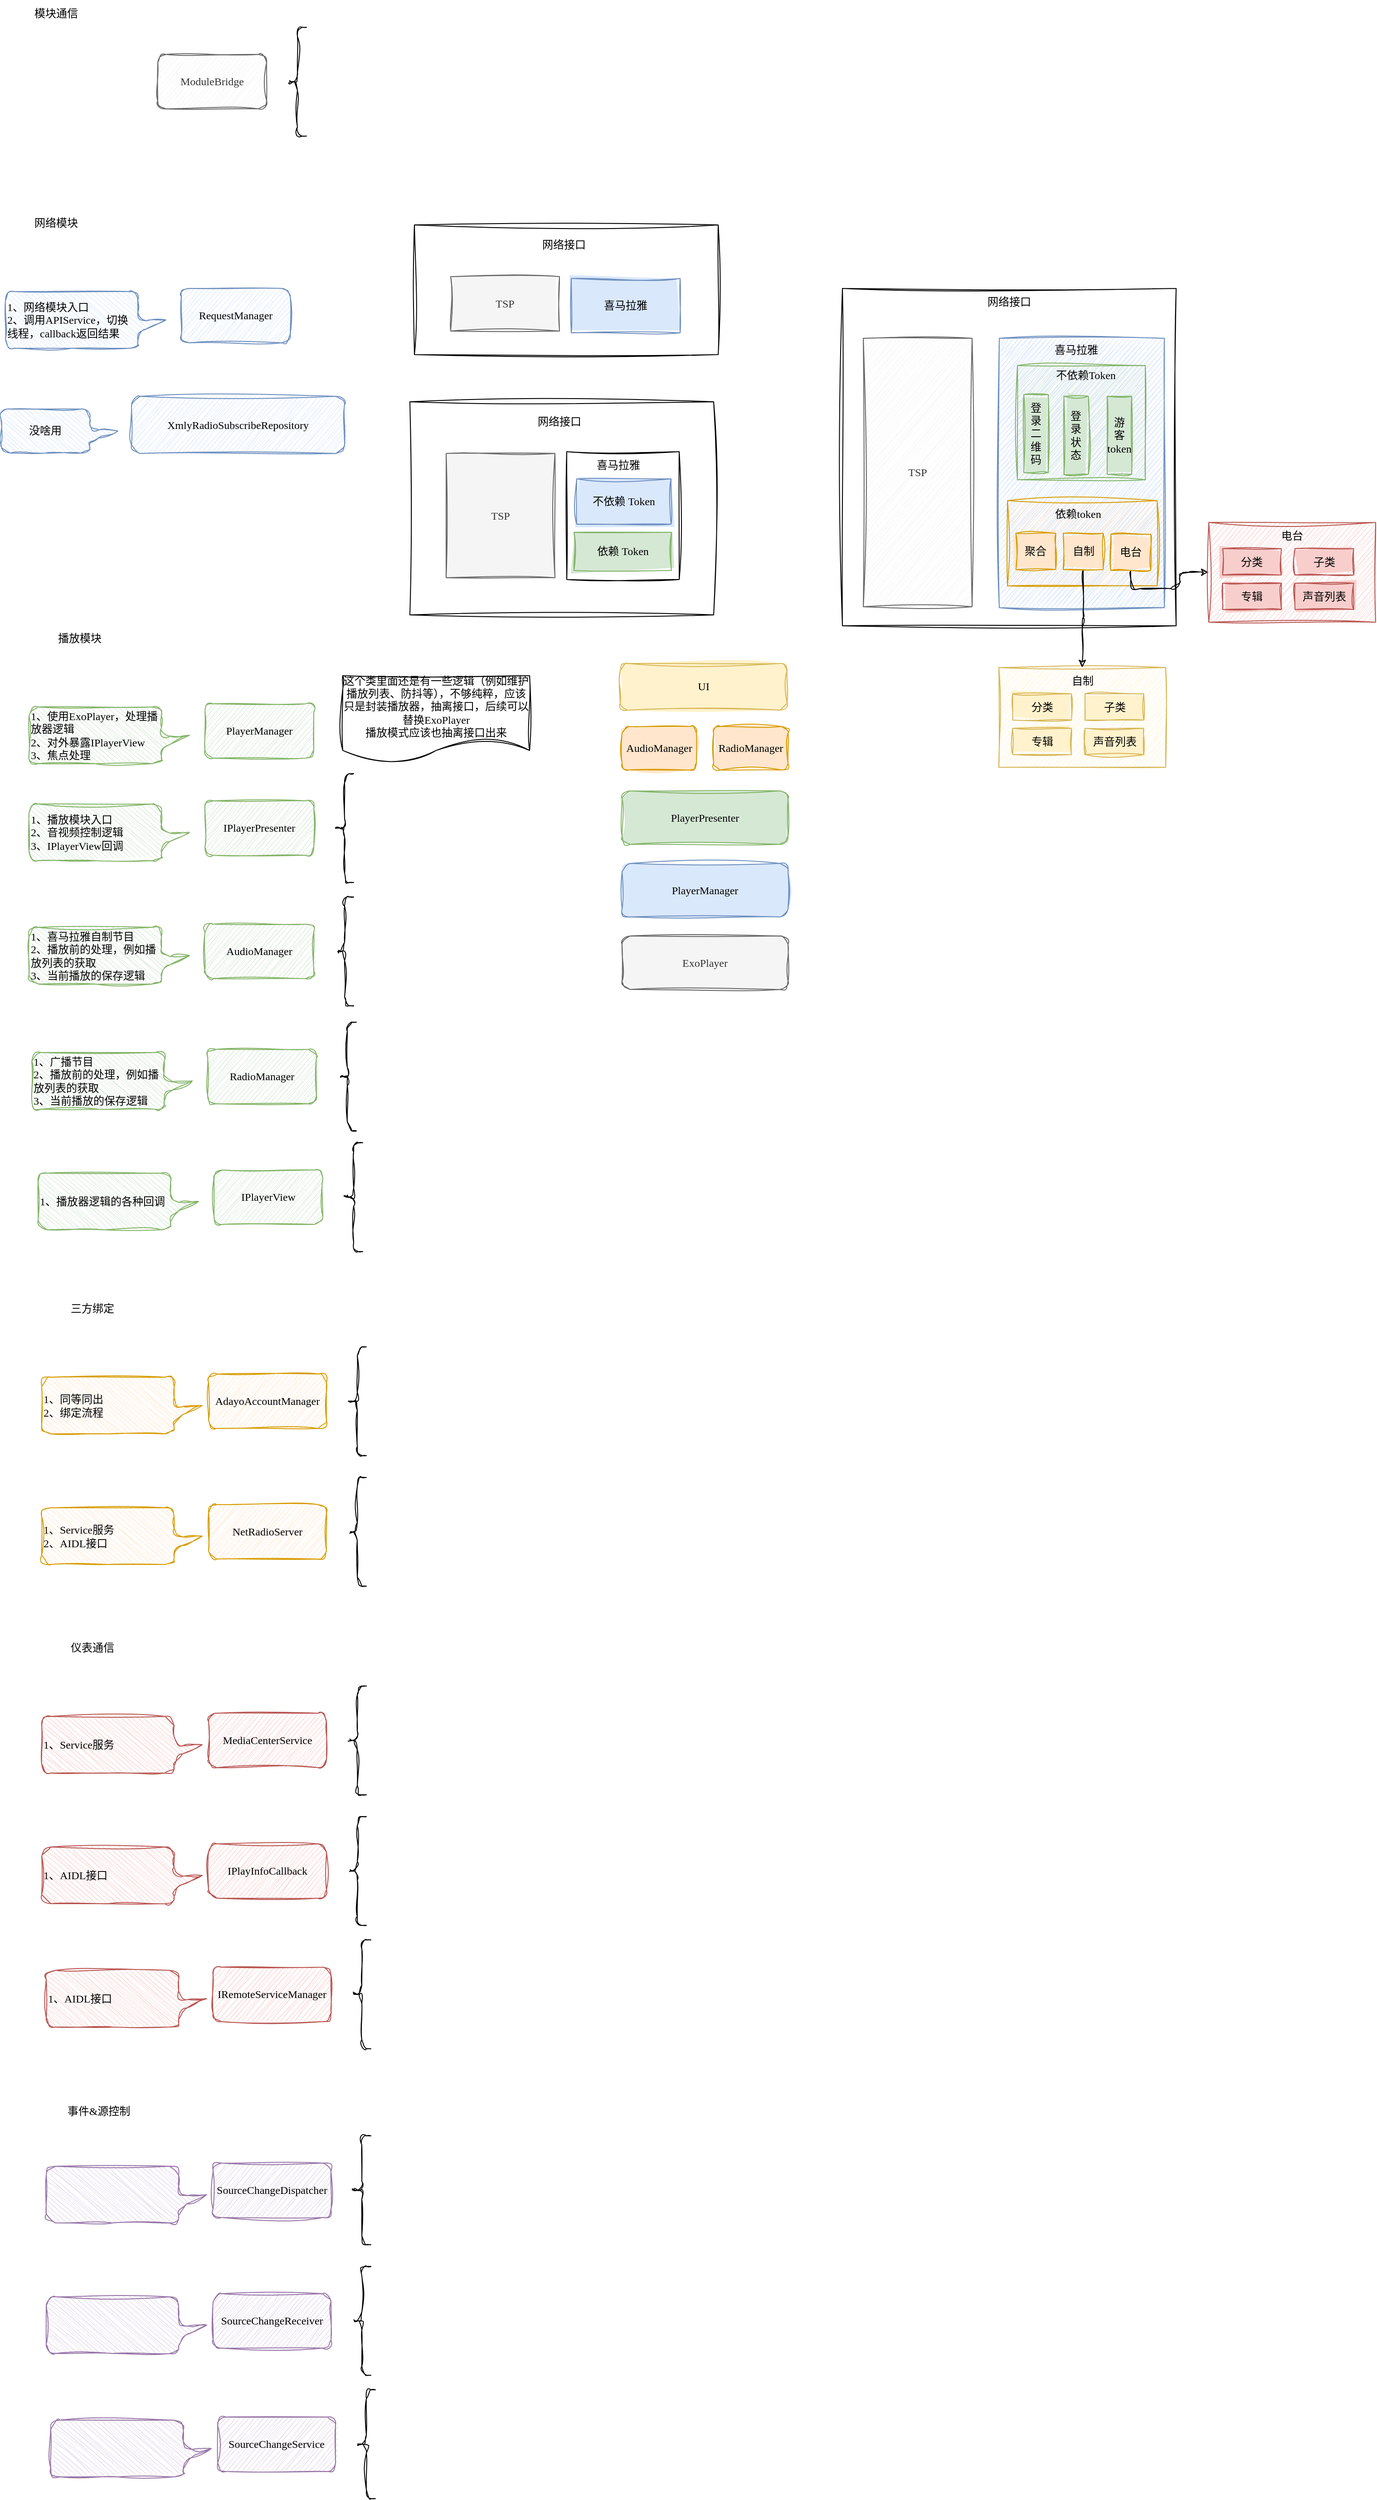 <mxfile version="24.7.7">
  <diagram name="第 1 页" id="vZNRNvNg1LICzzsJC16B">
    <mxGraphModel dx="1437" dy="1020" grid="0" gridSize="10" guides="1" tooltips="1" connect="1" arrows="1" fold="1" page="0" pageScale="1" pageWidth="827" pageHeight="1169" math="0" shadow="0">
      <root>
        <mxCell id="0" />
        <mxCell id="1" parent="0" />
        <mxCell id="BzF6WY7H4D1moD96wcmC-43" value="" style="rounded=0;whiteSpace=wrap;html=1;sketch=1;jiggle=2;curveFitting=1;align=center;verticalAlign=middle;fontFamily=Comic Sans MS;fontSize=12;fillColor=#fff2cc;strokeColor=#d6b656;" parent="1" vertex="1">
          <mxGeometry x="1025.5" y="521" width="184" height="110" as="geometry" />
        </mxCell>
        <mxCell id="BzF6WY7H4D1moD96wcmC-8" value="" style="rounded=0;whiteSpace=wrap;html=1;sketch=1;jiggle=2;curveFitting=1;align=center;verticalAlign=middle;fontFamily=Comic Sans MS;fontSize=12;" parent="1" vertex="1">
          <mxGeometry x="381" y="33" width="335" height="143" as="geometry" />
        </mxCell>
        <mxCell id="rI_pii_pBIPFBuCm645B-1" value="ModuleBridge" style="rounded=1;whiteSpace=wrap;html=1;sketch=1;curveFitting=1;jiggle=2;fontFamily=Comic Sans MS;fillColor=#f5f5f5;strokeColor=#666666;fontColor=#333333;" parent="1" vertex="1">
          <mxGeometry x="98" y="-155" width="120" height="60" as="geometry" />
        </mxCell>
        <mxCell id="rI_pii_pBIPFBuCm645B-2" value="" style="shape=curlyBracket;whiteSpace=wrap;html=1;rounded=1;labelPosition=left;verticalLabelPosition=middle;align=right;verticalAlign=middle;sketch=1;jiggle=2;curveFitting=1;strokeColor=default;fontFamily=Comic Sans MS;fontSize=12;fontColor=default;fillColor=default;" parent="1" vertex="1">
          <mxGeometry x="242" y="-185" width="20" height="120" as="geometry" />
        </mxCell>
        <mxCell id="rI_pii_pBIPFBuCm645B-3" value="RequestManager" style="rounded=1;whiteSpace=wrap;html=1;sketch=1;curveFitting=1;jiggle=2;fontFamily=Comic Sans MS;fillColor=#dae8fc;strokeColor=#6c8ebf;" parent="1" vertex="1">
          <mxGeometry x="124" y="103" width="120" height="60" as="geometry" />
        </mxCell>
        <mxCell id="rI_pii_pBIPFBuCm645B-5" value="1、网络模块入口&lt;div&gt;2、调用APIService，切换线程，callback返回结果&lt;/div&gt;" style="shape=callout;whiteSpace=wrap;html=1;perimeter=calloutPerimeter;rounded=1;sketch=1;jiggle=2;curveFitting=1;strokeColor=#6c8ebf;align=left;verticalAlign=middle;fontFamily=Comic Sans MS;fontSize=12;fillColor=#dae8fc;flipV=0;flipH=0;direction=north;base=13;size=31;position=0.27;" parent="1" vertex="1">
          <mxGeometry x="-70" y="106.5" width="177" height="62.5" as="geometry" />
        </mxCell>
        <mxCell id="rI_pii_pBIPFBuCm645B-6" value="网络模块" style="text;html=1;align=center;verticalAlign=middle;whiteSpace=wrap;rounded=0;fontFamily=Comic Sans MS;fontSize=12;fontColor=default;" parent="1" vertex="1">
          <mxGeometry x="-44" y="16" width="60" height="30" as="geometry" />
        </mxCell>
        <mxCell id="rI_pii_pBIPFBuCm645B-7" value="XmlyRadioSubscribeRepository" style="rounded=1;whiteSpace=wrap;html=1;sketch=1;curveFitting=1;jiggle=2;fontFamily=Comic Sans MS;fillColor=#dae8fc;strokeColor=#6c8ebf;" parent="1" vertex="1">
          <mxGeometry x="69" y="222" width="235" height="63" as="geometry" />
        </mxCell>
        <mxCell id="rI_pii_pBIPFBuCm645B-8" value="没啥用" style="shape=callout;whiteSpace=wrap;html=1;perimeter=calloutPerimeter;rounded=1;sketch=1;jiggle=2;curveFitting=1;strokeColor=#6c8ebf;align=center;verticalAlign=middle;fontFamily=Comic Sans MS;fontSize=12;fillColor=#dae8fc;flipV=0;flipH=0;direction=north;base=13;size=31;position=0.27;" parent="1" vertex="1">
          <mxGeometry x="-75" y="236" width="129" height="48.5" as="geometry" />
        </mxCell>
        <mxCell id="rI_pii_pBIPFBuCm645B-10" value="PlayerManager" style="rounded=1;whiteSpace=wrap;html=1;sketch=1;curveFitting=1;jiggle=2;fontFamily=Comic Sans MS;fillColor=#d5e8d4;strokeColor=#82b366;" parent="1" vertex="1">
          <mxGeometry x="150" y="561" width="120" height="60" as="geometry" />
        </mxCell>
        <mxCell id="rI_pii_pBIPFBuCm645B-12" value="1、使用ExoPlayer，处理播放器逻辑&lt;div&gt;2、对外暴露IPlayerView&lt;/div&gt;&lt;div&gt;3、焦点处理&lt;/div&gt;" style="shape=callout;whiteSpace=wrap;html=1;perimeter=calloutPerimeter;rounded=1;sketch=1;jiggle=2;curveFitting=1;strokeColor=#82b366;align=left;verticalAlign=middle;fontFamily=Comic Sans MS;fontSize=12;fillColor=#d5e8d4;flipV=0;flipH=0;direction=north;base=13;size=31;position=0.27;" parent="1" vertex="1">
          <mxGeometry x="-44" y="564.5" width="177" height="62.5" as="geometry" />
        </mxCell>
        <mxCell id="rI_pii_pBIPFBuCm645B-13" value="播放模块" style="text;html=1;align=center;verticalAlign=middle;whiteSpace=wrap;rounded=0;fontFamily=Comic Sans MS;fontSize=12;fontColor=default;" parent="1" vertex="1">
          <mxGeometry x="-18" y="474" width="60" height="30" as="geometry" />
        </mxCell>
        <mxCell id="rI_pii_pBIPFBuCm645B-14" value="AudioManager" style="rounded=1;whiteSpace=wrap;html=1;sketch=1;curveFitting=1;jiggle=2;fontFamily=Comic Sans MS;fillColor=#d5e8d4;strokeColor=#82b366;" parent="1" vertex="1">
          <mxGeometry x="150" y="804" width="120" height="60" as="geometry" />
        </mxCell>
        <mxCell id="rI_pii_pBIPFBuCm645B-15" value="" style="shape=curlyBracket;whiteSpace=wrap;html=1;rounded=1;labelPosition=left;verticalLabelPosition=middle;align=right;verticalAlign=middle;sketch=1;jiggle=2;curveFitting=1;strokeColor=default;fontFamily=Comic Sans MS;fontSize=12;fontColor=default;fillColor=default;" parent="1" vertex="1">
          <mxGeometry x="294" y="774" width="20" height="120" as="geometry" />
        </mxCell>
        <mxCell id="rI_pii_pBIPFBuCm645B-16" value="1、喜马拉雅自制节目&lt;div&gt;2、播放前的处理，例如播放列表的获取&lt;div&gt;3、当前播放的保存逻辑&lt;/div&gt;&lt;/div&gt;" style="shape=callout;whiteSpace=wrap;html=1;perimeter=calloutPerimeter;rounded=1;sketch=1;jiggle=2;curveFitting=1;strokeColor=#82b366;align=left;verticalAlign=middle;fontFamily=Comic Sans MS;fontSize=12;fillColor=#d5e8d4;flipV=0;flipH=0;direction=north;base=13;size=31;position=0.27;" parent="1" vertex="1">
          <mxGeometry x="-44" y="807.5" width="177" height="62.5" as="geometry" />
        </mxCell>
        <mxCell id="rI_pii_pBIPFBuCm645B-18" value="IPlayerPresenter" style="rounded=1;whiteSpace=wrap;html=1;sketch=1;curveFitting=1;jiggle=2;fontFamily=Comic Sans MS;fillColor=#d5e8d4;strokeColor=#82b366;" parent="1" vertex="1">
          <mxGeometry x="150" y="668" width="120" height="60" as="geometry" />
        </mxCell>
        <mxCell id="rI_pii_pBIPFBuCm645B-19" value="" style="shape=curlyBracket;whiteSpace=wrap;html=1;rounded=1;labelPosition=left;verticalLabelPosition=middle;align=right;verticalAlign=middle;sketch=1;jiggle=2;curveFitting=1;strokeColor=default;fontFamily=Comic Sans MS;fontSize=12;fontColor=default;fillColor=default;" parent="1" vertex="1">
          <mxGeometry x="294" y="638" width="20" height="120" as="geometry" />
        </mxCell>
        <mxCell id="rI_pii_pBIPFBuCm645B-20" value="1、播放模块入口&lt;div&gt;2、音视频控制逻辑&lt;/div&gt;&lt;div&gt;3、&lt;span style=&quot;background-color: initial;&quot;&gt;IPlayerView回调&lt;/span&gt;&lt;/div&gt;" style="shape=callout;whiteSpace=wrap;html=1;perimeter=calloutPerimeter;rounded=1;sketch=1;jiggle=2;curveFitting=1;strokeColor=#82b366;align=left;verticalAlign=middle;fontFamily=Comic Sans MS;fontSize=12;fillColor=#d5e8d4;flipV=0;flipH=0;direction=north;base=13;size=31;position=0.27;" parent="1" vertex="1">
          <mxGeometry x="-44" y="671.5" width="177" height="62.5" as="geometry" />
        </mxCell>
        <mxCell id="rI_pii_pBIPFBuCm645B-21" value="AdayoAccountManager" style="rounded=1;whiteSpace=wrap;html=1;sketch=1;curveFitting=1;jiggle=2;fontFamily=Comic Sans MS;fillColor=#ffe6cc;strokeColor=#d79b00;" parent="1" vertex="1">
          <mxGeometry x="154" y="1300" width="130" height="60" as="geometry" />
        </mxCell>
        <mxCell id="rI_pii_pBIPFBuCm645B-22" value="" style="shape=curlyBracket;whiteSpace=wrap;html=1;rounded=1;labelPosition=left;verticalLabelPosition=middle;align=right;verticalAlign=middle;sketch=1;jiggle=2;curveFitting=1;strokeColor=default;fontFamily=Comic Sans MS;fontSize=12;fontColor=default;fillColor=default;" parent="1" vertex="1">
          <mxGeometry x="308" y="1270" width="20" height="120" as="geometry" />
        </mxCell>
        <mxCell id="rI_pii_pBIPFBuCm645B-23" value="1、同等同出&lt;br&gt;2、绑定流程" style="shape=callout;whiteSpace=wrap;html=1;perimeter=calloutPerimeter;rounded=1;sketch=1;jiggle=2;curveFitting=1;strokeColor=#d79b00;align=left;verticalAlign=middle;fontFamily=Comic Sans MS;fontSize=12;fillColor=#ffe6cc;flipV=0;flipH=0;direction=north;base=13;size=31;position=0.27;" parent="1" vertex="1">
          <mxGeometry x="-30" y="1303.5" width="177" height="62.5" as="geometry" />
        </mxCell>
        <mxCell id="rI_pii_pBIPFBuCm645B-24" value="三方绑定" style="text;html=1;align=center;verticalAlign=middle;whiteSpace=wrap;rounded=0;fontFamily=Comic Sans MS;fontSize=12;fontColor=default;" parent="1" vertex="1">
          <mxGeometry x="-4" y="1213" width="60" height="30" as="geometry" />
        </mxCell>
        <mxCell id="rI_pii_pBIPFBuCm645B-25" value="NetRadioServer" style="rounded=1;whiteSpace=wrap;html=1;sketch=1;curveFitting=1;jiggle=2;fontFamily=Comic Sans MS;fillColor=#ffe6cc;strokeColor=#d79b00;" parent="1" vertex="1">
          <mxGeometry x="154" y="1444" width="130" height="60" as="geometry" />
        </mxCell>
        <mxCell id="rI_pii_pBIPFBuCm645B-26" value="" style="shape=curlyBracket;whiteSpace=wrap;html=1;rounded=1;labelPosition=left;verticalLabelPosition=middle;align=right;verticalAlign=middle;sketch=1;jiggle=2;curveFitting=1;strokeColor=default;fontFamily=Comic Sans MS;fontSize=12;fontColor=default;fillColor=default;" parent="1" vertex="1">
          <mxGeometry x="308" y="1414" width="20" height="120" as="geometry" />
        </mxCell>
        <mxCell id="rI_pii_pBIPFBuCm645B-27" value="1、Service服务&lt;div&gt;2、AIDL接口&lt;/div&gt;" style="shape=callout;whiteSpace=wrap;html=1;perimeter=calloutPerimeter;rounded=1;sketch=1;jiggle=2;curveFitting=1;strokeColor=#d79b00;align=left;verticalAlign=middle;fontFamily=Comic Sans MS;fontSize=12;fillColor=#ffe6cc;flipV=0;flipH=0;direction=north;base=13;size=31;position=0.27;" parent="1" vertex="1">
          <mxGeometry x="-30" y="1447.5" width="177" height="62.5" as="geometry" />
        </mxCell>
        <mxCell id="rI_pii_pBIPFBuCm645B-29" value="这个类里面还是有一些逻辑（例如维护播放列表、防抖等），不够纯粹，应该只是封装播放器，抽离接口，后续可以替换ExoPlayer&lt;div&gt;播放模式应该也抽离接口出来&lt;/div&gt;" style="shape=document;whiteSpace=wrap;html=1;boundedLbl=1;rounded=1;sketch=1;jiggle=2;curveFitting=1;strokeColor=default;align=center;verticalAlign=middle;fontFamily=Comic Sans MS;fontSize=12;fontColor=default;fillColor=default;" parent="1" vertex="1">
          <mxGeometry x="302" y="530" width="206" height="97" as="geometry" />
        </mxCell>
        <mxCell id="rI_pii_pBIPFBuCm645B-30" value="RadioManager" style="rounded=1;whiteSpace=wrap;html=1;sketch=1;curveFitting=1;jiggle=2;fontFamily=Comic Sans MS;fillColor=#d5e8d4;strokeColor=#82b366;" parent="1" vertex="1">
          <mxGeometry x="153" y="942" width="120" height="60" as="geometry" />
        </mxCell>
        <mxCell id="rI_pii_pBIPFBuCm645B-31" value="" style="shape=curlyBracket;whiteSpace=wrap;html=1;rounded=1;labelPosition=left;verticalLabelPosition=middle;align=right;verticalAlign=middle;sketch=1;jiggle=2;curveFitting=1;strokeColor=default;fontFamily=Comic Sans MS;fontSize=12;fontColor=default;fillColor=default;" parent="1" vertex="1">
          <mxGeometry x="297" y="912" width="20" height="120" as="geometry" />
        </mxCell>
        <mxCell id="rI_pii_pBIPFBuCm645B-32" value="1、广播节目&lt;div&gt;2、&lt;span style=&quot;background-color: initial;&quot;&gt;播放前的处理，例如播放列表的获取&lt;/span&gt;&lt;/div&gt;&lt;div&gt;3、当前播放的保存逻辑&lt;/div&gt;" style="shape=callout;whiteSpace=wrap;html=1;perimeter=calloutPerimeter;rounded=1;sketch=1;jiggle=2;curveFitting=1;strokeColor=#82b366;align=left;verticalAlign=middle;fontFamily=Comic Sans MS;fontSize=12;fillColor=#d5e8d4;flipV=0;flipH=0;direction=north;base=13;size=31;position=0.27;" parent="1" vertex="1">
          <mxGeometry x="-41" y="945.5" width="177" height="62.5" as="geometry" />
        </mxCell>
        <mxCell id="aCMh7m9hiYbjE-_qJLpg-1" value="IPlayerView" style="rounded=1;whiteSpace=wrap;html=1;sketch=1;curveFitting=1;jiggle=2;fontFamily=Comic Sans MS;fillColor=#d5e8d4;strokeColor=#82b366;" parent="1" vertex="1">
          <mxGeometry x="160" y="1075" width="120" height="60" as="geometry" />
        </mxCell>
        <mxCell id="aCMh7m9hiYbjE-_qJLpg-2" value="" style="shape=curlyBracket;whiteSpace=wrap;html=1;rounded=1;labelPosition=left;verticalLabelPosition=middle;align=right;verticalAlign=middle;sketch=1;jiggle=2;curveFitting=1;strokeColor=default;fontFamily=Comic Sans MS;fontSize=12;fontColor=default;fillColor=default;" parent="1" vertex="1">
          <mxGeometry x="304" y="1045" width="20" height="120" as="geometry" />
        </mxCell>
        <mxCell id="aCMh7m9hiYbjE-_qJLpg-3" value="1、播放器逻辑的各种回调" style="shape=callout;whiteSpace=wrap;html=1;perimeter=calloutPerimeter;rounded=1;sketch=1;jiggle=2;curveFitting=1;strokeColor=#82b366;align=left;verticalAlign=middle;fontFamily=Comic Sans MS;fontSize=12;fillColor=#d5e8d4;flipV=0;flipH=0;direction=north;base=13;size=31;position=0.27;" parent="1" vertex="1">
          <mxGeometry x="-34" y="1078.5" width="177" height="62.5" as="geometry" />
        </mxCell>
        <mxCell id="aCMh7m9hiYbjE-_qJLpg-4" value="模块通信" style="text;html=1;align=center;verticalAlign=middle;whiteSpace=wrap;rounded=0;fontFamily=Comic Sans MS;fontSize=12;fontColor=default;" parent="1" vertex="1">
          <mxGeometry x="-44" y="-215" width="60" height="30" as="geometry" />
        </mxCell>
        <mxCell id="aCMh7m9hiYbjE-_qJLpg-6" value="ExoPlayer" style="rounded=1;whiteSpace=wrap;html=1;sketch=1;jiggle=2;curveFitting=1;strokeColor=#666666;align=center;verticalAlign=middle;fontFamily=Comic Sans MS;fontSize=12;fontColor=#333333;fillColor=#f5f5f5;fillStyle=solid;" parent="1" vertex="1">
          <mxGeometry x="610" y="817" width="183" height="59" as="geometry" />
        </mxCell>
        <mxCell id="aCMh7m9hiYbjE-_qJLpg-7" value="PlayerManager" style="rounded=1;whiteSpace=wrap;html=1;sketch=1;jiggle=2;curveFitting=1;strokeColor=#6c8ebf;align=center;verticalAlign=middle;fontFamily=Comic Sans MS;fontSize=12;fillColor=#dae8fc;fillStyle=solid;" parent="1" vertex="1">
          <mxGeometry x="610" y="737" width="183" height="59" as="geometry" />
        </mxCell>
        <mxCell id="aCMh7m9hiYbjE-_qJLpg-8" value="PlayerPresenter" style="rounded=1;whiteSpace=wrap;html=1;sketch=1;jiggle=2;curveFitting=1;strokeColor=#82b366;align=center;verticalAlign=middle;fontFamily=Comic Sans MS;fontSize=12;fontColor=default;fillColor=#d5e8d4;fillStyle=solid;" parent="1" vertex="1">
          <mxGeometry x="610" y="657" width="183" height="59" as="geometry" />
        </mxCell>
        <mxCell id="aCMh7m9hiYbjE-_qJLpg-12" value="AudioManager" style="rounded=1;whiteSpace=wrap;html=1;sketch=1;jiggle=2;curveFitting=1;strokeColor=#d79b00;align=center;verticalAlign=middle;fontFamily=Comic Sans MS;fontSize=12;fillColor=#ffe6cc;fillStyle=solid;" parent="1" vertex="1">
          <mxGeometry x="610" y="586" width="82" height="48" as="geometry" />
        </mxCell>
        <mxCell id="aCMh7m9hiYbjE-_qJLpg-13" value="RadioManager" style="rounded=1;whiteSpace=wrap;html=1;sketch=1;jiggle=2;curveFitting=1;strokeColor=#d79b00;align=center;verticalAlign=middle;fontFamily=Comic Sans MS;fontSize=12;fillColor=#ffe6cc;fillStyle=solid;" parent="1" vertex="1">
          <mxGeometry x="711" y="586" width="82" height="48" as="geometry" />
        </mxCell>
        <mxCell id="aCMh7m9hiYbjE-_qJLpg-14" value="UI" style="rounded=1;whiteSpace=wrap;html=1;sketch=1;jiggle=2;curveFitting=1;strokeColor=#d6b656;align=center;verticalAlign=middle;fontFamily=Comic Sans MS;fontSize=12;fillColor=#fff2cc;fillStyle=solid;" parent="1" vertex="1">
          <mxGeometry x="608" y="516.5" width="184" height="51.5" as="geometry" />
        </mxCell>
        <mxCell id="aCMh7m9hiYbjE-_qJLpg-15" value="MediaCenterService" style="rounded=1;whiteSpace=wrap;html=1;sketch=1;curveFitting=1;jiggle=2;fontFamily=Comic Sans MS;fillColor=#f8cecc;strokeColor=#b85450;" parent="1" vertex="1">
          <mxGeometry x="154" y="1674" width="130" height="60" as="geometry" />
        </mxCell>
        <mxCell id="aCMh7m9hiYbjE-_qJLpg-16" value="" style="shape=curlyBracket;whiteSpace=wrap;html=1;rounded=1;labelPosition=left;verticalLabelPosition=middle;align=right;verticalAlign=middle;sketch=1;jiggle=2;curveFitting=1;strokeColor=default;fontFamily=Comic Sans MS;fontSize=12;fontColor=default;fillColor=default;" parent="1" vertex="1">
          <mxGeometry x="308" y="1644" width="20" height="120" as="geometry" />
        </mxCell>
        <mxCell id="aCMh7m9hiYbjE-_qJLpg-17" value="1、Service服务" style="shape=callout;whiteSpace=wrap;html=1;perimeter=calloutPerimeter;rounded=1;sketch=1;jiggle=2;curveFitting=1;strokeColor=#b85450;align=left;verticalAlign=middle;fontFamily=Comic Sans MS;fontSize=12;fillColor=#f8cecc;flipV=0;flipH=0;direction=north;base=13;size=31;position=0.27;" parent="1" vertex="1">
          <mxGeometry x="-30" y="1677.5" width="177" height="62.5" as="geometry" />
        </mxCell>
        <mxCell id="aCMh7m9hiYbjE-_qJLpg-18" value="仪表通信" style="text;html=1;align=center;verticalAlign=middle;whiteSpace=wrap;rounded=0;fontFamily=Comic Sans MS;fontSize=12;fontColor=default;" parent="1" vertex="1">
          <mxGeometry x="-4" y="1587" width="60" height="30" as="geometry" />
        </mxCell>
        <mxCell id="aCMh7m9hiYbjE-_qJLpg-19" value="IPlayInfoCallback" style="rounded=1;whiteSpace=wrap;html=1;sketch=1;curveFitting=1;jiggle=2;fontFamily=Comic Sans MS;fillColor=#f8cecc;strokeColor=#b85450;" parent="1" vertex="1">
          <mxGeometry x="154" y="1818" width="130" height="60" as="geometry" />
        </mxCell>
        <mxCell id="aCMh7m9hiYbjE-_qJLpg-20" value="" style="shape=curlyBracket;whiteSpace=wrap;html=1;rounded=1;labelPosition=left;verticalLabelPosition=middle;align=right;verticalAlign=middle;sketch=1;jiggle=2;curveFitting=1;strokeColor=default;fontFamily=Comic Sans MS;fontSize=12;fontColor=default;fillColor=default;" parent="1" vertex="1">
          <mxGeometry x="308" y="1788" width="20" height="120" as="geometry" />
        </mxCell>
        <mxCell id="aCMh7m9hiYbjE-_qJLpg-21" value="1、&lt;span style=&quot;background-color: initial;&quot;&gt;AIDL接口&lt;/span&gt;" style="shape=callout;whiteSpace=wrap;html=1;perimeter=calloutPerimeter;rounded=1;sketch=1;jiggle=2;curveFitting=1;strokeColor=#b85450;align=left;verticalAlign=middle;fontFamily=Comic Sans MS;fontSize=12;fillColor=#f8cecc;flipV=0;flipH=0;direction=north;base=13;size=31;position=0.27;" parent="1" vertex="1">
          <mxGeometry x="-30" y="1821.5" width="177" height="62.5" as="geometry" />
        </mxCell>
        <mxCell id="aCMh7m9hiYbjE-_qJLpg-22" value="IRemoteServiceManager" style="rounded=1;whiteSpace=wrap;html=1;sketch=1;curveFitting=1;jiggle=2;fontFamily=Comic Sans MS;fillColor=#f8cecc;strokeColor=#b85450;" parent="1" vertex="1">
          <mxGeometry x="159" y="1954" width="130" height="60" as="geometry" />
        </mxCell>
        <mxCell id="aCMh7m9hiYbjE-_qJLpg-23" value="" style="shape=curlyBracket;whiteSpace=wrap;html=1;rounded=1;labelPosition=left;verticalLabelPosition=middle;align=right;verticalAlign=middle;sketch=1;jiggle=2;curveFitting=1;strokeColor=default;fontFamily=Comic Sans MS;fontSize=12;fontColor=default;fillColor=default;" parent="1" vertex="1">
          <mxGeometry x="313" y="1924" width="20" height="120" as="geometry" />
        </mxCell>
        <mxCell id="aCMh7m9hiYbjE-_qJLpg-24" value="1、&lt;span style=&quot;background-color: initial;&quot;&gt;AIDL接口&lt;/span&gt;" style="shape=callout;whiteSpace=wrap;html=1;perimeter=calloutPerimeter;rounded=1;sketch=1;jiggle=2;curveFitting=1;strokeColor=#b85450;align=left;verticalAlign=middle;fontFamily=Comic Sans MS;fontSize=12;fillColor=#f8cecc;flipV=0;flipH=0;direction=north;base=13;size=31;position=0.27;" parent="1" vertex="1">
          <mxGeometry x="-25" y="1957.5" width="177" height="62.5" as="geometry" />
        </mxCell>
        <mxCell id="aCMh7m9hiYbjE-_qJLpg-25" value="SourceChangeDispatcher" style="rounded=1;whiteSpace=wrap;html=1;sketch=1;curveFitting=1;jiggle=2;fontFamily=Comic Sans MS;fillColor=#e1d5e7;strokeColor=#9673a6;" parent="1" vertex="1">
          <mxGeometry x="159" y="2170" width="130" height="60" as="geometry" />
        </mxCell>
        <mxCell id="aCMh7m9hiYbjE-_qJLpg-26" value="" style="shape=curlyBracket;whiteSpace=wrap;html=1;rounded=1;labelPosition=left;verticalLabelPosition=middle;align=right;verticalAlign=middle;sketch=1;jiggle=2;curveFitting=1;strokeColor=default;fontFamily=Comic Sans MS;fontSize=12;fontColor=default;fillColor=default;" parent="1" vertex="1">
          <mxGeometry x="313" y="2140" width="20" height="120" as="geometry" />
        </mxCell>
        <mxCell id="aCMh7m9hiYbjE-_qJLpg-27" value="" style="shape=callout;whiteSpace=wrap;html=1;perimeter=calloutPerimeter;rounded=1;sketch=1;jiggle=2;curveFitting=1;strokeColor=#9673a6;align=left;verticalAlign=middle;fontFamily=Comic Sans MS;fontSize=12;fillColor=#e1d5e7;flipV=0;flipH=0;direction=north;base=13;size=31;position=0.27;" parent="1" vertex="1">
          <mxGeometry x="-25" y="2173.5" width="177" height="62.5" as="geometry" />
        </mxCell>
        <mxCell id="aCMh7m9hiYbjE-_qJLpg-28" value="事件&amp;amp;源控制" style="text;html=1;align=center;verticalAlign=middle;whiteSpace=wrap;rounded=0;fontFamily=Comic Sans MS;fontSize=12;fontColor=default;" parent="1" vertex="1">
          <mxGeometry x="-4" y="2098" width="74" height="30" as="geometry" />
        </mxCell>
        <mxCell id="aCMh7m9hiYbjE-_qJLpg-29" value="SourceChangeReceiver" style="rounded=1;whiteSpace=wrap;html=1;sketch=1;curveFitting=1;jiggle=2;fontFamily=Comic Sans MS;fillColor=#e1d5e7;strokeColor=#9673a6;" parent="1" vertex="1">
          <mxGeometry x="159" y="2314" width="130" height="60" as="geometry" />
        </mxCell>
        <mxCell id="aCMh7m9hiYbjE-_qJLpg-30" value="" style="shape=curlyBracket;whiteSpace=wrap;html=1;rounded=1;labelPosition=left;verticalLabelPosition=middle;align=right;verticalAlign=middle;sketch=1;jiggle=2;curveFitting=1;strokeColor=default;fontFamily=Comic Sans MS;fontSize=12;fontColor=default;fillColor=default;" parent="1" vertex="1">
          <mxGeometry x="313" y="2284" width="20" height="120" as="geometry" />
        </mxCell>
        <mxCell id="aCMh7m9hiYbjE-_qJLpg-31" value="" style="shape=callout;whiteSpace=wrap;html=1;perimeter=calloutPerimeter;rounded=1;sketch=1;jiggle=2;curveFitting=1;strokeColor=#9673a6;align=left;verticalAlign=middle;fontFamily=Comic Sans MS;fontSize=12;fillColor=#e1d5e7;flipV=0;flipH=0;direction=north;base=13;size=31;position=0.27;" parent="1" vertex="1">
          <mxGeometry x="-25" y="2317.5" width="177" height="62.5" as="geometry" />
        </mxCell>
        <mxCell id="aCMh7m9hiYbjE-_qJLpg-32" value="SourceChangeService" style="rounded=1;whiteSpace=wrap;html=1;sketch=1;curveFitting=1;jiggle=2;fontFamily=Comic Sans MS;fillColor=#e1d5e7;strokeColor=#9673a6;" parent="1" vertex="1">
          <mxGeometry x="164" y="2450" width="130" height="60" as="geometry" />
        </mxCell>
        <mxCell id="aCMh7m9hiYbjE-_qJLpg-33" value="" style="shape=curlyBracket;whiteSpace=wrap;html=1;rounded=1;labelPosition=left;verticalLabelPosition=middle;align=right;verticalAlign=middle;sketch=1;jiggle=2;curveFitting=1;strokeColor=default;fontFamily=Comic Sans MS;fontSize=12;fontColor=default;fillColor=default;" parent="1" vertex="1">
          <mxGeometry x="318" y="2420" width="20" height="120" as="geometry" />
        </mxCell>
        <mxCell id="aCMh7m9hiYbjE-_qJLpg-34" value="" style="shape=callout;whiteSpace=wrap;html=1;perimeter=calloutPerimeter;rounded=1;sketch=1;jiggle=2;curveFitting=1;strokeColor=#9673a6;align=left;verticalAlign=middle;fontFamily=Comic Sans MS;fontSize=12;fillColor=#e1d5e7;flipV=0;flipH=0;direction=north;base=13;size=31;position=0.27;" parent="1" vertex="1">
          <mxGeometry x="-20" y="2453.5" width="177" height="62.5" as="geometry" />
        </mxCell>
        <mxCell id="BzF6WY7H4D1moD96wcmC-2" value="TSP" style="rounded=0;whiteSpace=wrap;html=1;sketch=1;jiggle=2;curveFitting=1;strokeColor=#666666;align=center;verticalAlign=middle;fontFamily=Comic Sans MS;fontSize=12;fontColor=#333333;fillColor=#f5f5f5;fillStyle=solid;" parent="1" vertex="1">
          <mxGeometry x="421" y="90" width="120" height="60" as="geometry" />
        </mxCell>
        <mxCell id="BzF6WY7H4D1moD96wcmC-3" value="喜马拉雅" style="rounded=0;whiteSpace=wrap;html=1;sketch=1;jiggle=2;curveFitting=1;strokeColor=#6c8ebf;align=center;verticalAlign=middle;fontFamily=Comic Sans MS;fontSize=12;fontColor=default;fillColor=#dae8fc;fillStyle=solid;" parent="1" vertex="1">
          <mxGeometry x="554" y="92" width="120" height="60" as="geometry" />
        </mxCell>
        <mxCell id="BzF6WY7H4D1moD96wcmC-9" value="网络接口" style="text;html=1;align=center;verticalAlign=middle;whiteSpace=wrap;rounded=0;fontFamily=Comic Sans MS;fontSize=12;fontColor=default;" parent="1" vertex="1">
          <mxGeometry x="516" y="40" width="60" height="30" as="geometry" />
        </mxCell>
        <mxCell id="BzF6WY7H4D1moD96wcmC-10" value="" style="rounded=0;whiteSpace=wrap;html=1;sketch=1;jiggle=2;curveFitting=1;align=center;verticalAlign=middle;fontFamily=Comic Sans MS;fontSize=12;" parent="1" vertex="1">
          <mxGeometry x="376" y="228" width="335" height="235" as="geometry" />
        </mxCell>
        <mxCell id="BzF6WY7H4D1moD96wcmC-11" value="TSP" style="rounded=0;whiteSpace=wrap;html=1;sketch=1;jiggle=2;curveFitting=1;strokeColor=#666666;align=center;verticalAlign=middle;fontFamily=Comic Sans MS;fontSize=12;fontColor=#333333;fillColor=#f5f5f5;fillStyle=solid;" parent="1" vertex="1">
          <mxGeometry x="416" y="285" width="120" height="137" as="geometry" />
        </mxCell>
        <mxCell id="BzF6WY7H4D1moD96wcmC-17" value="" style="rounded=0;whiteSpace=wrap;html=1;sketch=1;jiggle=2;curveFitting=1;align=center;verticalAlign=middle;fontFamily=Comic Sans MS;fontSize=12;" parent="1" vertex="1">
          <mxGeometry x="549" y="283" width="124" height="141" as="geometry" />
        </mxCell>
        <mxCell id="BzF6WY7H4D1moD96wcmC-12" value="不依赖 Token" style="rounded=0;whiteSpace=wrap;html=1;sketch=1;jiggle=2;curveFitting=1;strokeColor=#6c8ebf;align=center;verticalAlign=middle;fontFamily=Comic Sans MS;fontSize=12;fontColor=default;fillColor=#dae8fc;fillStyle=solid;" parent="1" vertex="1">
          <mxGeometry x="560" y="313" width="104" height="50" as="geometry" />
        </mxCell>
        <mxCell id="BzF6WY7H4D1moD96wcmC-13" value="网络接口" style="text;html=1;align=center;verticalAlign=middle;whiteSpace=wrap;rounded=0;fontFamily=Comic Sans MS;fontSize=12;fontColor=default;" parent="1" vertex="1">
          <mxGeometry x="511" y="235" width="60" height="30" as="geometry" />
        </mxCell>
        <mxCell id="BzF6WY7H4D1moD96wcmC-14" value="依赖 Token" style="rounded=0;whiteSpace=wrap;html=1;sketch=1;jiggle=2;curveFitting=1;strokeColor=#82b366;align=center;verticalAlign=middle;fontFamily=Comic Sans MS;fontSize=12;fillColor=#d5e8d4;fillStyle=solid;" parent="1" vertex="1">
          <mxGeometry x="557" y="372" width="107.5" height="42" as="geometry" />
        </mxCell>
        <mxCell id="BzF6WY7H4D1moD96wcmC-18" value="喜马拉雅" style="text;html=1;align=center;verticalAlign=middle;whiteSpace=wrap;rounded=0;fontFamily=Comic Sans MS;fontSize=12;fontColor=default;" parent="1" vertex="1">
          <mxGeometry x="576" y="283" width="60" height="30" as="geometry" />
        </mxCell>
        <mxCell id="BzF6WY7H4D1moD96wcmC-26" value="" style="rounded=0;whiteSpace=wrap;html=1;sketch=1;jiggle=2;curveFitting=1;align=center;verticalAlign=middle;fontFamily=Comic Sans MS;fontSize=12;" parent="1" vertex="1">
          <mxGeometry x="853" y="103" width="368" height="372" as="geometry" />
        </mxCell>
        <mxCell id="BzF6WY7H4D1moD96wcmC-27" value="TSP" style="rounded=0;whiteSpace=wrap;html=1;sketch=1;jiggle=2;curveFitting=1;strokeColor=#666666;align=center;verticalAlign=middle;fontFamily=Comic Sans MS;fontSize=12;fontColor=#333333;fillColor=#f5f5f5;fillStyle=auto;" parent="1" vertex="1">
          <mxGeometry x="876" y="158" width="120" height="296" as="geometry" />
        </mxCell>
        <mxCell id="BzF6WY7H4D1moD96wcmC-28" value="" style="rounded=0;whiteSpace=wrap;html=1;sketch=1;jiggle=2;curveFitting=1;align=center;verticalAlign=middle;fontFamily=Comic Sans MS;fontSize=12;fillColor=#dae8fc;strokeColor=#6c8ebf;fillStyle=zigzag;" parent="1" vertex="1">
          <mxGeometry x="1026" y="158" width="182" height="297" as="geometry" />
        </mxCell>
        <mxCell id="BzF6WY7H4D1moD96wcmC-29" value="" style="rounded=0;whiteSpace=wrap;html=1;sketch=1;jiggle=2;curveFitting=1;align=center;verticalAlign=middle;fontFamily=Comic Sans MS;fontSize=12;fillStyle=auto;fillColor=#d5e8d4;strokeColor=#82b366;" parent="1" vertex="1">
          <mxGeometry x="1046" y="188" width="141" height="126" as="geometry" />
        </mxCell>
        <mxCell id="BzF6WY7H4D1moD96wcmC-30" value="网络接口" style="text;html=1;align=center;verticalAlign=middle;whiteSpace=wrap;rounded=0;fontFamily=Comic Sans MS;fontSize=12;fontColor=default;" parent="1" vertex="1">
          <mxGeometry x="1007" y="103" width="60" height="30" as="geometry" />
        </mxCell>
        <mxCell id="BzF6WY7H4D1moD96wcmC-31" value="" style="rounded=0;whiteSpace=wrap;html=1;sketch=1;jiggle=2;curveFitting=1;align=center;verticalAlign=middle;fontFamily=Comic Sans MS;fontSize=12;fillStyle=auto;fillColor=#ffe6cc;strokeColor=#d79b00;" parent="1" vertex="1">
          <mxGeometry x="1035" y="337" width="165" height="94" as="geometry" />
        </mxCell>
        <mxCell id="BzF6WY7H4D1moD96wcmC-32" value="喜马拉雅" style="text;html=1;align=center;verticalAlign=middle;whiteSpace=wrap;rounded=0;fontFamily=Comic Sans MS;fontSize=12;fontColor=default;" parent="1" vertex="1">
          <mxGeometry x="1080.5" y="156" width="60" height="30" as="geometry" />
        </mxCell>
        <mxCell id="BzF6WY7H4D1moD96wcmC-33" value="不依赖Token" style="text;html=1;align=center;verticalAlign=middle;whiteSpace=wrap;rounded=0;fontFamily=Comic Sans MS;fontSize=12;fontColor=default;" parent="1" vertex="1">
          <mxGeometry x="1083" y="184" width="77" height="30" as="geometry" />
        </mxCell>
        <mxCell id="BzF6WY7H4D1moD96wcmC-34" value="登&lt;div&gt;录&lt;/div&gt;&lt;div&gt;二&lt;/div&gt;&lt;div&gt;维&lt;/div&gt;&lt;div&gt;码&lt;/div&gt;" style="rounded=0;whiteSpace=wrap;html=1;sketch=1;jiggle=2;curveFitting=1;strokeColor=#82b366;align=center;verticalAlign=middle;fontFamily=Comic Sans MS;fontSize=12;fillColor=#d5e8d4;fillStyle=solid;" parent="1" vertex="1">
          <mxGeometry x="1053" y="220" width="27" height="86" as="geometry" />
        </mxCell>
        <mxCell id="BzF6WY7H4D1moD96wcmC-36" value="登&lt;div&gt;录&lt;/div&gt;&lt;div&gt;状&lt;/div&gt;&lt;div&gt;态&lt;/div&gt;" style="rounded=0;whiteSpace=wrap;html=1;sketch=1;jiggle=2;curveFitting=1;strokeColor=#82b366;align=center;verticalAlign=middle;fontFamily=Comic Sans MS;fontSize=12;fillColor=#d5e8d4;fillStyle=solid;" parent="1" vertex="1">
          <mxGeometry x="1097.25" y="222" width="27" height="86" as="geometry" />
        </mxCell>
        <mxCell id="BzF6WY7H4D1moD96wcmC-37" value="游&lt;div&gt;客token&lt;/div&gt;" style="rounded=0;whiteSpace=wrap;html=1;sketch=1;jiggle=2;curveFitting=1;strokeColor=#82b366;align=center;verticalAlign=middle;fontFamily=Comic Sans MS;fontSize=12;fillColor=#d5e8d4;fillStyle=solid;" parent="1" vertex="1">
          <mxGeometry x="1145" y="222" width="27" height="86" as="geometry" />
        </mxCell>
        <mxCell id="BzF6WY7H4D1moD96wcmC-38" value="依赖token" style="text;html=1;align=center;verticalAlign=middle;whiteSpace=wrap;rounded=0;fontFamily=Comic Sans MS;fontSize=12;fontColor=default;" parent="1" vertex="1">
          <mxGeometry x="1083" y="337" width="60" height="30" as="geometry" />
        </mxCell>
        <mxCell id="BzF6WY7H4D1moD96wcmC-39" value="聚合" style="rounded=0;whiteSpace=wrap;html=1;sketch=1;jiggle=2;curveFitting=1;strokeColor=#d79b00;align=center;verticalAlign=middle;fontFamily=Comic Sans MS;fontSize=12;fillColor=#ffe6cc;fillStyle=solid;" parent="1" vertex="1">
          <mxGeometry x="1044.25" y="373" width="44" height="40" as="geometry" />
        </mxCell>
        <mxCell id="BzF6WY7H4D1moD96wcmC-49" style="edgeStyle=orthogonalEdgeStyle;rounded=1;orthogonalLoop=1;jettySize=auto;html=1;exitX=0.5;exitY=1;exitDx=0;exitDy=0;fontFamily=Comic Sans MS;fontSize=12;fontColor=default;curved=0;sketch=1;curveFitting=1;jiggle=2;" parent="1" source="BzF6WY7H4D1moD96wcmC-40" target="BzF6WY7H4D1moD96wcmC-48" edge="1">
          <mxGeometry relative="1" as="geometry" />
        </mxCell>
        <mxCell id="BzF6WY7H4D1moD96wcmC-40" value="自制" style="rounded=0;whiteSpace=wrap;html=1;sketch=1;jiggle=2;curveFitting=1;strokeColor=#d79b00;align=center;verticalAlign=middle;fontFamily=Comic Sans MS;fontSize=12;fillColor=#ffe6cc;fillStyle=solid;" parent="1" vertex="1">
          <mxGeometry x="1096.5" y="373" width="44" height="40" as="geometry" />
        </mxCell>
        <mxCell id="BzF6WY7H4D1moD96wcmC-63" style="edgeStyle=orthogonalEdgeStyle;shape=connector;curved=0;rounded=1;sketch=1;jiggle=2;curveFitting=1;orthogonalLoop=1;jettySize=auto;html=1;exitX=0.5;exitY=1;exitDx=0;exitDy=0;entryX=0;entryY=0.5;entryDx=0;entryDy=0;strokeColor=default;align=center;verticalAlign=middle;fontFamily=Comic Sans MS;fontSize=12;fontColor=default;labelBackgroundColor=default;endArrow=classic;" parent="1" source="BzF6WY7H4D1moD96wcmC-41" target="BzF6WY7H4D1moD96wcmC-56" edge="1">
          <mxGeometry relative="1" as="geometry" />
        </mxCell>
        <mxCell id="BzF6WY7H4D1moD96wcmC-41" value="电台" style="rounded=0;whiteSpace=wrap;html=1;sketch=1;jiggle=2;curveFitting=1;strokeColor=#d79b00;align=center;verticalAlign=middle;fontFamily=Comic Sans MS;fontSize=12;fillColor=#ffe6cc;fillStyle=solid;" parent="1" vertex="1">
          <mxGeometry x="1149" y="374" width="44" height="40" as="geometry" />
        </mxCell>
        <mxCell id="BzF6WY7H4D1moD96wcmC-42" value="分类" style="rounded=0;whiteSpace=wrap;html=1;sketch=1;jiggle=2;curveFitting=1;strokeColor=#d6b656;align=center;verticalAlign=middle;fontFamily=Comic Sans MS;fontSize=12;fillColor=#fff2cc;fillStyle=solid;" parent="1" vertex="1">
          <mxGeometry x="1040.75" y="550" width="64.75" height="29" as="geometry" />
        </mxCell>
        <mxCell id="BzF6WY7H4D1moD96wcmC-45" value="子类" style="rounded=0;whiteSpace=wrap;html=1;sketch=1;jiggle=2;curveFitting=1;strokeColor=#d6b656;align=center;verticalAlign=middle;fontFamily=Comic Sans MS;fontSize=12;fillColor=#fff2cc;fillStyle=solid;" parent="1" vertex="1">
          <mxGeometry x="1120.5" y="550" width="64.75" height="29" as="geometry" />
        </mxCell>
        <mxCell id="BzF6WY7H4D1moD96wcmC-46" value="专辑" style="rounded=0;whiteSpace=wrap;html=1;sketch=1;jiggle=2;curveFitting=1;strokeColor=#d6b656;align=center;verticalAlign=middle;fontFamily=Comic Sans MS;fontSize=12;fillColor=#fff2cc;fillStyle=solid;" parent="1" vertex="1">
          <mxGeometry x="1040.75" y="588" width="64.75" height="29" as="geometry" />
        </mxCell>
        <mxCell id="BzF6WY7H4D1moD96wcmC-47" value="声音列表" style="rounded=0;whiteSpace=wrap;html=1;sketch=1;jiggle=2;curveFitting=1;strokeColor=#d6b656;align=center;verticalAlign=middle;fontFamily=Comic Sans MS;fontSize=12;fillColor=#fff2cc;fillStyle=solid;" parent="1" vertex="1">
          <mxGeometry x="1120.5" y="588" width="64.75" height="29" as="geometry" />
        </mxCell>
        <mxCell id="BzF6WY7H4D1moD96wcmC-48" value="自制" style="text;html=1;align=center;verticalAlign=middle;whiteSpace=wrap;rounded=0;fontFamily=Comic Sans MS;fontSize=12;fontColor=default;" parent="1" vertex="1">
          <mxGeometry x="1087.5" y="521" width="60" height="30" as="geometry" />
        </mxCell>
        <mxCell id="BzF6WY7H4D1moD96wcmC-56" value="" style="rounded=0;whiteSpace=wrap;html=1;sketch=1;jiggle=2;curveFitting=1;align=center;verticalAlign=middle;fontFamily=Comic Sans MS;fontSize=12;fillColor=#f8cecc;strokeColor=#b85450;" parent="1" vertex="1">
          <mxGeometry x="1257" y="361" width="184" height="110" as="geometry" />
        </mxCell>
        <mxCell id="BzF6WY7H4D1moD96wcmC-57" value="分类" style="rounded=0;whiteSpace=wrap;html=1;sketch=1;jiggle=2;curveFitting=1;strokeColor=#b85450;align=center;verticalAlign=middle;fontFamily=Comic Sans MS;fontSize=12;fillColor=#f8cecc;fillStyle=solid;" parent="1" vertex="1">
          <mxGeometry x="1272.25" y="390" width="64.75" height="29" as="geometry" />
        </mxCell>
        <mxCell id="BzF6WY7H4D1moD96wcmC-58" value="子类" style="rounded=0;whiteSpace=wrap;html=1;sketch=1;jiggle=2;curveFitting=1;strokeColor=#b85450;align=center;verticalAlign=middle;fontFamily=Comic Sans MS;fontSize=12;fillColor=#f8cecc;fillStyle=solid;" parent="1" vertex="1">
          <mxGeometry x="1352" y="390" width="64.75" height="29" as="geometry" />
        </mxCell>
        <mxCell id="BzF6WY7H4D1moD96wcmC-59" value="专辑" style="rounded=0;whiteSpace=wrap;html=1;sketch=1;jiggle=2;curveFitting=1;strokeColor=#b85450;align=center;verticalAlign=middle;fontFamily=Comic Sans MS;fontSize=12;fillColor=#f8cecc;fillStyle=solid;" parent="1" vertex="1">
          <mxGeometry x="1272.25" y="428" width="64.75" height="29" as="geometry" />
        </mxCell>
        <mxCell id="BzF6WY7H4D1moD96wcmC-60" value="声音列表" style="rounded=0;whiteSpace=wrap;html=1;sketch=1;jiggle=2;curveFitting=1;strokeColor=#b85450;align=center;verticalAlign=middle;fontFamily=Comic Sans MS;fontSize=12;fillColor=#f8cecc;fillStyle=solid;" parent="1" vertex="1">
          <mxGeometry x="1352" y="428" width="64.75" height="29" as="geometry" />
        </mxCell>
        <mxCell id="BzF6WY7H4D1moD96wcmC-61" value="电台" style="text;html=1;align=center;verticalAlign=middle;whiteSpace=wrap;rounded=0;fontFamily=Comic Sans MS;fontSize=12;fontColor=default;" parent="1" vertex="1">
          <mxGeometry x="1319" y="361" width="60" height="30" as="geometry" />
        </mxCell>
      </root>
    </mxGraphModel>
  </diagram>
</mxfile>
